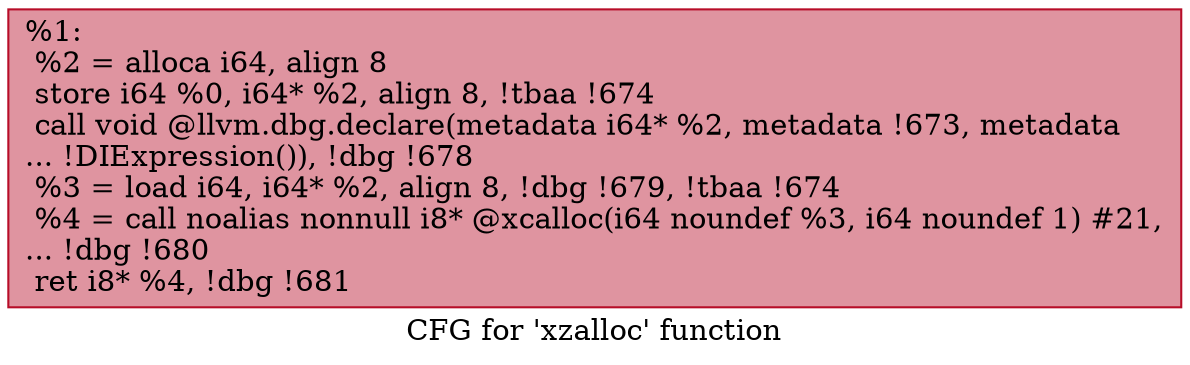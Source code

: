 digraph "CFG for 'xzalloc' function" {
	label="CFG for 'xzalloc' function";

	Node0xaf3370 [shape=record,color="#b70d28ff", style=filled, fillcolor="#b70d2870",label="{%1:\l  %2 = alloca i64, align 8\l  store i64 %0, i64* %2, align 8, !tbaa !674\l  call void @llvm.dbg.declare(metadata i64* %2, metadata !673, metadata\l... !DIExpression()), !dbg !678\l  %3 = load i64, i64* %2, align 8, !dbg !679, !tbaa !674\l  %4 = call noalias nonnull i8* @xcalloc(i64 noundef %3, i64 noundef 1) #21,\l... !dbg !680\l  ret i8* %4, !dbg !681\l}"];
}
